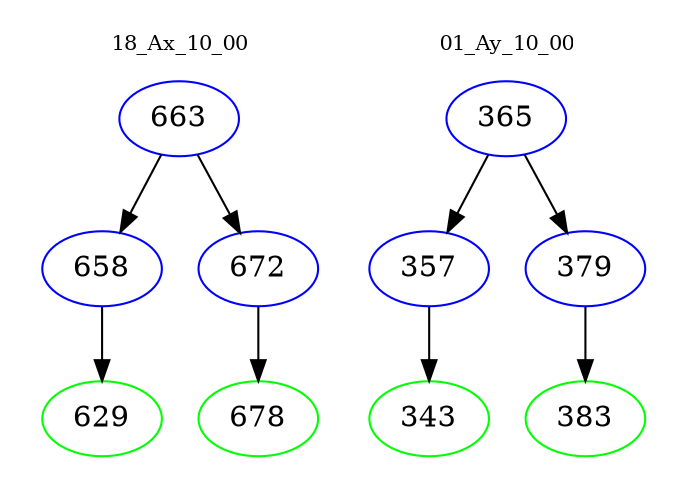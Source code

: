 digraph{
subgraph cluster_0 {
color = white
label = "18_Ax_10_00";
fontsize=10;
T0_663 [label="663", color="blue"]
T0_663 -> T0_658 [color="black"]
T0_658 [label="658", color="blue"]
T0_658 -> T0_629 [color="black"]
T0_629 [label="629", color="green"]
T0_663 -> T0_672 [color="black"]
T0_672 [label="672", color="blue"]
T0_672 -> T0_678 [color="black"]
T0_678 [label="678", color="green"]
}
subgraph cluster_1 {
color = white
label = "01_Ay_10_00";
fontsize=10;
T1_365 [label="365", color="blue"]
T1_365 -> T1_357 [color="black"]
T1_357 [label="357", color="blue"]
T1_357 -> T1_343 [color="black"]
T1_343 [label="343", color="green"]
T1_365 -> T1_379 [color="black"]
T1_379 [label="379", color="blue"]
T1_379 -> T1_383 [color="black"]
T1_383 [label="383", color="green"]
}
}
